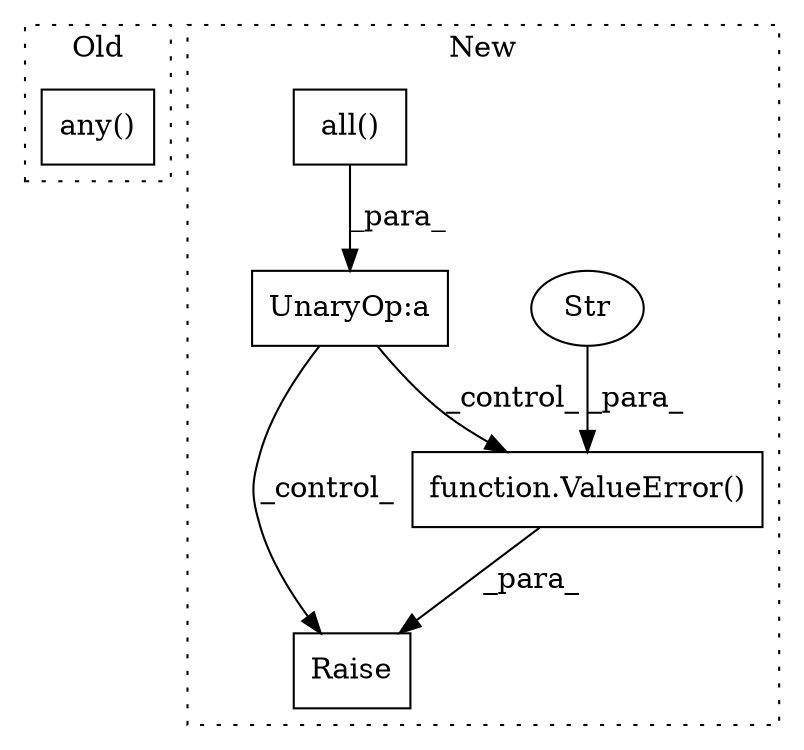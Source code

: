 digraph G {
subgraph cluster0 {
1 [label="any()" a="75" s="867" l="81" shape="box"];
label = "Old";
style="dotted";
}
subgraph cluster1 {
2 [label="Raise" a="91" s="1535" l="6" shape="box"];
3 [label="function.ValueError()" a="75" s="1541,1583" l="11,1" shape="box"];
4 [label="UnaryOp:a" a="61" s="1498" l="23" shape="box"];
5 [label="Str" a="66" s="1552" l="31" shape="ellipse"];
6 [label="all()" a="75" s="1502,1520" l="7,1" shape="box"];
label = "New";
style="dotted";
}
3 -> 2 [label="_para_"];
4 -> 2 [label="_control_"];
4 -> 3 [label="_control_"];
5 -> 3 [label="_para_"];
6 -> 4 [label="_para_"];
}